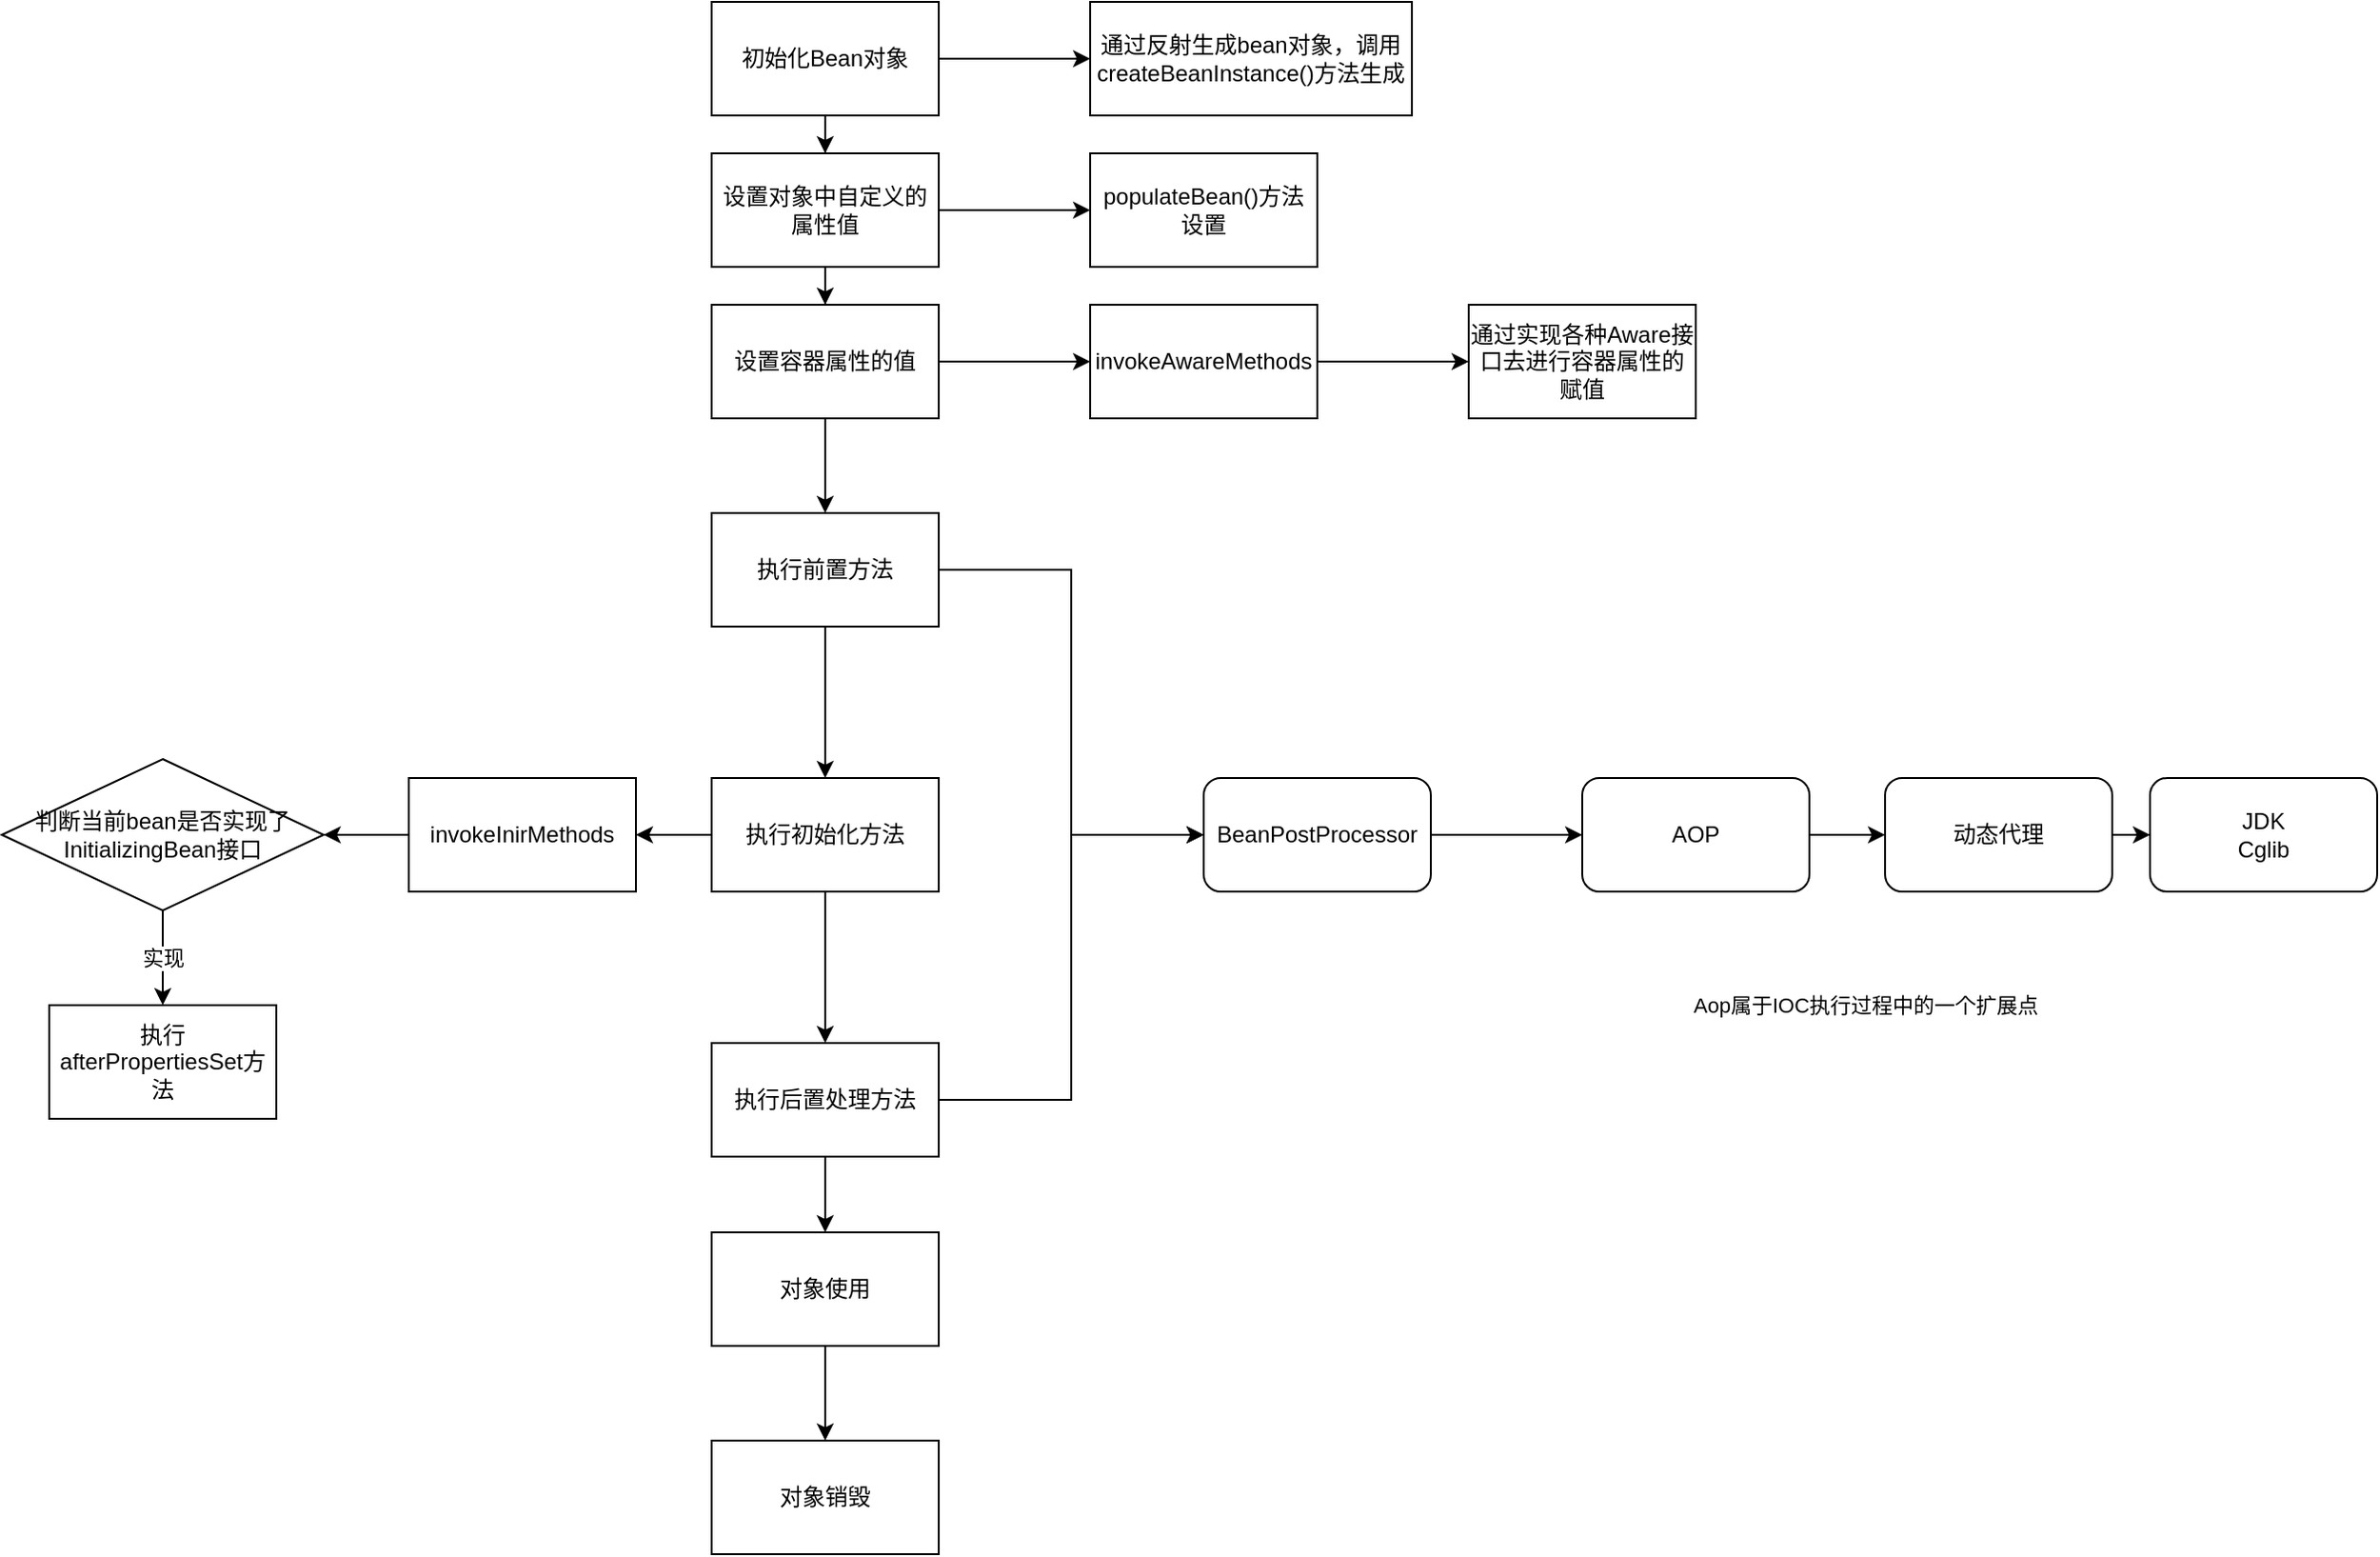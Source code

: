 <mxfile version="20.3.0" type="github">
  <diagram id="_yfYKPA-LKCv7I2NI4_w" name="第 1 页">
    <mxGraphModel dx="1865" dy="579" grid="1" gridSize="10" guides="1" tooltips="1" connect="1" arrows="1" fold="1" page="1" pageScale="1" pageWidth="827" pageHeight="1169" math="0" shadow="0">
      <root>
        <mxCell id="0" />
        <mxCell id="1" parent="0" />
        <mxCell id="4quJCvv8F7JKxavXHr2S-3" value="" style="edgeStyle=orthogonalEdgeStyle;rounded=0;orthogonalLoop=1;jettySize=auto;html=1;" edge="1" parent="1" source="4quJCvv8F7JKxavXHr2S-1" target="4quJCvv8F7JKxavXHr2S-2">
          <mxGeometry relative="1" as="geometry" />
        </mxCell>
        <mxCell id="4quJCvv8F7JKxavXHr2S-5" value="" style="edgeStyle=orthogonalEdgeStyle;rounded=0;orthogonalLoop=1;jettySize=auto;html=1;" edge="1" parent="1" source="4quJCvv8F7JKxavXHr2S-1" target="4quJCvv8F7JKxavXHr2S-4">
          <mxGeometry relative="1" as="geometry" />
        </mxCell>
        <mxCell id="4quJCvv8F7JKxavXHr2S-1" value="初始化Bean对象" style="rounded=0;whiteSpace=wrap;html=1;" vertex="1" parent="1">
          <mxGeometry x="250" y="80" width="120" height="60" as="geometry" />
        </mxCell>
        <mxCell id="4quJCvv8F7JKxavXHr2S-2" value="通过反射生成bean对象，调用createBeanInstance()方法生成" style="rounded=0;whiteSpace=wrap;html=1;" vertex="1" parent="1">
          <mxGeometry x="450" y="80" width="170" height="60" as="geometry" />
        </mxCell>
        <mxCell id="4quJCvv8F7JKxavXHr2S-7" value="" style="edgeStyle=orthogonalEdgeStyle;rounded=0;orthogonalLoop=1;jettySize=auto;html=1;" edge="1" parent="1" source="4quJCvv8F7JKxavXHr2S-4" target="4quJCvv8F7JKxavXHr2S-6">
          <mxGeometry relative="1" as="geometry" />
        </mxCell>
        <mxCell id="4quJCvv8F7JKxavXHr2S-9" value="" style="edgeStyle=orthogonalEdgeStyle;rounded=0;orthogonalLoop=1;jettySize=auto;html=1;" edge="1" parent="1" source="4quJCvv8F7JKxavXHr2S-4" target="4quJCvv8F7JKxavXHr2S-8">
          <mxGeometry relative="1" as="geometry" />
        </mxCell>
        <mxCell id="4quJCvv8F7JKxavXHr2S-4" value="设置对象中自定义的属性值" style="whiteSpace=wrap;html=1;rounded=0;" vertex="1" parent="1">
          <mxGeometry x="250" y="160" width="120" height="60" as="geometry" />
        </mxCell>
        <mxCell id="4quJCvv8F7JKxavXHr2S-6" value="populateBean()方法设置" style="whiteSpace=wrap;html=1;rounded=0;" vertex="1" parent="1">
          <mxGeometry x="450" y="160" width="120" height="60" as="geometry" />
        </mxCell>
        <mxCell id="4quJCvv8F7JKxavXHr2S-11" value="" style="edgeStyle=orthogonalEdgeStyle;rounded=0;orthogonalLoop=1;jettySize=auto;html=1;" edge="1" parent="1" source="4quJCvv8F7JKxavXHr2S-8" target="4quJCvv8F7JKxavXHr2S-10">
          <mxGeometry relative="1" as="geometry" />
        </mxCell>
        <mxCell id="4quJCvv8F7JKxavXHr2S-15" value="" style="edgeStyle=orthogonalEdgeStyle;rounded=0;orthogonalLoop=1;jettySize=auto;html=1;" edge="1" parent="1" source="4quJCvv8F7JKxavXHr2S-8" target="4quJCvv8F7JKxavXHr2S-14">
          <mxGeometry relative="1" as="geometry" />
        </mxCell>
        <mxCell id="4quJCvv8F7JKxavXHr2S-8" value="设置容器属性的值" style="whiteSpace=wrap;html=1;rounded=0;" vertex="1" parent="1">
          <mxGeometry x="250" y="240" width="120" height="60" as="geometry" />
        </mxCell>
        <mxCell id="4quJCvv8F7JKxavXHr2S-13" value="" style="edgeStyle=orthogonalEdgeStyle;rounded=0;orthogonalLoop=1;jettySize=auto;html=1;" edge="1" parent="1" source="4quJCvv8F7JKxavXHr2S-10" target="4quJCvv8F7JKxavXHr2S-12">
          <mxGeometry relative="1" as="geometry" />
        </mxCell>
        <mxCell id="4quJCvv8F7JKxavXHr2S-10" value="invokeAwareMethods" style="whiteSpace=wrap;html=1;rounded=0;" vertex="1" parent="1">
          <mxGeometry x="450" y="240" width="120" height="60" as="geometry" />
        </mxCell>
        <mxCell id="4quJCvv8F7JKxavXHr2S-12" value="通过实现各种Aware接口去进行容器属性的赋值" style="whiteSpace=wrap;html=1;rounded=0;" vertex="1" parent="1">
          <mxGeometry x="650" y="240" width="120" height="60" as="geometry" />
        </mxCell>
        <mxCell id="4quJCvv8F7JKxavXHr2S-17" value="" style="edgeStyle=orthogonalEdgeStyle;rounded=0;orthogonalLoop=1;jettySize=auto;html=1;" edge="1" parent="1" source="4quJCvv8F7JKxavXHr2S-14" target="4quJCvv8F7JKxavXHr2S-16">
          <mxGeometry relative="1" as="geometry" />
        </mxCell>
        <mxCell id="4quJCvv8F7JKxavXHr2S-22" style="edgeStyle=orthogonalEdgeStyle;rounded=0;orthogonalLoop=1;jettySize=auto;html=1;entryX=0;entryY=0.5;entryDx=0;entryDy=0;" edge="1" parent="1" source="4quJCvv8F7JKxavXHr2S-14" target="4quJCvv8F7JKxavXHr2S-21">
          <mxGeometry relative="1" as="geometry" />
        </mxCell>
        <mxCell id="4quJCvv8F7JKxavXHr2S-14" value="执行前置方法" style="whiteSpace=wrap;html=1;rounded=0;" vertex="1" parent="1">
          <mxGeometry x="250" y="350" width="120" height="60" as="geometry" />
        </mxCell>
        <mxCell id="4quJCvv8F7JKxavXHr2S-19" value="" style="edgeStyle=orthogonalEdgeStyle;rounded=0;orthogonalLoop=1;jettySize=auto;html=1;" edge="1" parent="1" source="4quJCvv8F7JKxavXHr2S-16" target="4quJCvv8F7JKxavXHr2S-18">
          <mxGeometry relative="1" as="geometry" />
        </mxCell>
        <mxCell id="4quJCvv8F7JKxavXHr2S-33" value="" style="edgeStyle=orthogonalEdgeStyle;rounded=0;orthogonalLoop=1;jettySize=auto;html=1;fontSize=11;" edge="1" parent="1" source="4quJCvv8F7JKxavXHr2S-16" target="4quJCvv8F7JKxavXHr2S-32">
          <mxGeometry relative="1" as="geometry" />
        </mxCell>
        <mxCell id="4quJCvv8F7JKxavXHr2S-16" value="执行初始化方法" style="whiteSpace=wrap;html=1;rounded=0;" vertex="1" parent="1">
          <mxGeometry x="250" y="490" width="120" height="60" as="geometry" />
        </mxCell>
        <mxCell id="4quJCvv8F7JKxavXHr2S-24" style="edgeStyle=orthogonalEdgeStyle;rounded=0;orthogonalLoop=1;jettySize=auto;html=1;entryX=0;entryY=0.5;entryDx=0;entryDy=0;" edge="1" parent="1" source="4quJCvv8F7JKxavXHr2S-18" target="4quJCvv8F7JKxavXHr2S-21">
          <mxGeometry relative="1" as="geometry" />
        </mxCell>
        <mxCell id="4quJCvv8F7JKxavXHr2S-39" value="" style="edgeStyle=orthogonalEdgeStyle;rounded=0;orthogonalLoop=1;jettySize=auto;html=1;fontSize=11;" edge="1" parent="1" source="4quJCvv8F7JKxavXHr2S-18" target="4quJCvv8F7JKxavXHr2S-38">
          <mxGeometry relative="1" as="geometry" />
        </mxCell>
        <mxCell id="4quJCvv8F7JKxavXHr2S-18" value="执行后置处理方法" style="whiteSpace=wrap;html=1;rounded=0;" vertex="1" parent="1">
          <mxGeometry x="250" y="630" width="120" height="60" as="geometry" />
        </mxCell>
        <mxCell id="4quJCvv8F7JKxavXHr2S-26" value="" style="edgeStyle=orthogonalEdgeStyle;rounded=0;orthogonalLoop=1;jettySize=auto;html=1;fontSize=11;" edge="1" parent="1" source="4quJCvv8F7JKxavXHr2S-21" target="4quJCvv8F7JKxavXHr2S-25">
          <mxGeometry relative="1" as="geometry" />
        </mxCell>
        <mxCell id="4quJCvv8F7JKxavXHr2S-21" value="BeanPostProcessor" style="rounded=1;whiteSpace=wrap;html=1;" vertex="1" parent="1">
          <mxGeometry x="510" y="490" width="120" height="60" as="geometry" />
        </mxCell>
        <mxCell id="4quJCvv8F7JKxavXHr2S-29" value="" style="edgeStyle=orthogonalEdgeStyle;rounded=0;orthogonalLoop=1;jettySize=auto;html=1;fontSize=11;" edge="1" parent="1" source="4quJCvv8F7JKxavXHr2S-25" target="4quJCvv8F7JKxavXHr2S-28">
          <mxGeometry relative="1" as="geometry" />
        </mxCell>
        <mxCell id="4quJCvv8F7JKxavXHr2S-25" value="AOP" style="whiteSpace=wrap;html=1;rounded=1;" vertex="1" parent="1">
          <mxGeometry x="710" y="490" width="120" height="60" as="geometry" />
        </mxCell>
        <mxCell id="4quJCvv8F7JKxavXHr2S-27" value="Aop属于IOC执行过程中的一个扩展点" style="text;html=1;strokeColor=none;fillColor=none;align=center;verticalAlign=middle;whiteSpace=wrap;rounded=0;fontSize=11;" vertex="1" parent="1">
          <mxGeometry x="710" y="590" width="300" height="40" as="geometry" />
        </mxCell>
        <mxCell id="4quJCvv8F7JKxavXHr2S-31" value="" style="edgeStyle=orthogonalEdgeStyle;rounded=0;orthogonalLoop=1;jettySize=auto;html=1;fontSize=11;" edge="1" parent="1" source="4quJCvv8F7JKxavXHr2S-28" target="4quJCvv8F7JKxavXHr2S-30">
          <mxGeometry relative="1" as="geometry" />
        </mxCell>
        <mxCell id="4quJCvv8F7JKxavXHr2S-28" value="动态代理" style="whiteSpace=wrap;html=1;rounded=1;" vertex="1" parent="1">
          <mxGeometry x="870" y="490" width="120" height="60" as="geometry" />
        </mxCell>
        <mxCell id="4quJCvv8F7JKxavXHr2S-30" value="JDK&lt;br&gt;Cglib" style="whiteSpace=wrap;html=1;rounded=1;" vertex="1" parent="1">
          <mxGeometry x="1010" y="490" width="120" height="60" as="geometry" />
        </mxCell>
        <mxCell id="4quJCvv8F7JKxavXHr2S-35" value="" style="edgeStyle=orthogonalEdgeStyle;rounded=0;orthogonalLoop=1;jettySize=auto;html=1;fontSize=11;" edge="1" parent="1" source="4quJCvv8F7JKxavXHr2S-32" target="4quJCvv8F7JKxavXHr2S-34">
          <mxGeometry relative="1" as="geometry" />
        </mxCell>
        <mxCell id="4quJCvv8F7JKxavXHr2S-32" value="invokeInirMethods" style="whiteSpace=wrap;html=1;rounded=0;" vertex="1" parent="1">
          <mxGeometry x="90" y="490" width="120" height="60" as="geometry" />
        </mxCell>
        <mxCell id="4quJCvv8F7JKxavXHr2S-37" value="实现" style="edgeStyle=orthogonalEdgeStyle;rounded=0;orthogonalLoop=1;jettySize=auto;html=1;fontSize=11;" edge="1" parent="1" source="4quJCvv8F7JKxavXHr2S-34" target="4quJCvv8F7JKxavXHr2S-36">
          <mxGeometry relative="1" as="geometry" />
        </mxCell>
        <mxCell id="4quJCvv8F7JKxavXHr2S-34" value="判断当前bean是否实现了InitializingBean接口" style="rhombus;whiteSpace=wrap;html=1;rounded=0;" vertex="1" parent="1">
          <mxGeometry x="-125" y="480" width="170" height="80" as="geometry" />
        </mxCell>
        <mxCell id="4quJCvv8F7JKxavXHr2S-36" value="执行afterPropertiesSet方法" style="whiteSpace=wrap;html=1;rounded=0;" vertex="1" parent="1">
          <mxGeometry x="-100" y="610" width="120" height="60" as="geometry" />
        </mxCell>
        <mxCell id="4quJCvv8F7JKxavXHr2S-41" value="" style="edgeStyle=orthogonalEdgeStyle;rounded=0;orthogonalLoop=1;jettySize=auto;html=1;fontSize=11;" edge="1" parent="1" source="4quJCvv8F7JKxavXHr2S-38" target="4quJCvv8F7JKxavXHr2S-40">
          <mxGeometry relative="1" as="geometry" />
        </mxCell>
        <mxCell id="4quJCvv8F7JKxavXHr2S-38" value="对象使用" style="whiteSpace=wrap;html=1;rounded=0;" vertex="1" parent="1">
          <mxGeometry x="250" y="730" width="120" height="60" as="geometry" />
        </mxCell>
        <mxCell id="4quJCvv8F7JKxavXHr2S-40" value="对象销毁" style="whiteSpace=wrap;html=1;rounded=0;" vertex="1" parent="1">
          <mxGeometry x="250" y="840" width="120" height="60" as="geometry" />
        </mxCell>
      </root>
    </mxGraphModel>
  </diagram>
</mxfile>
